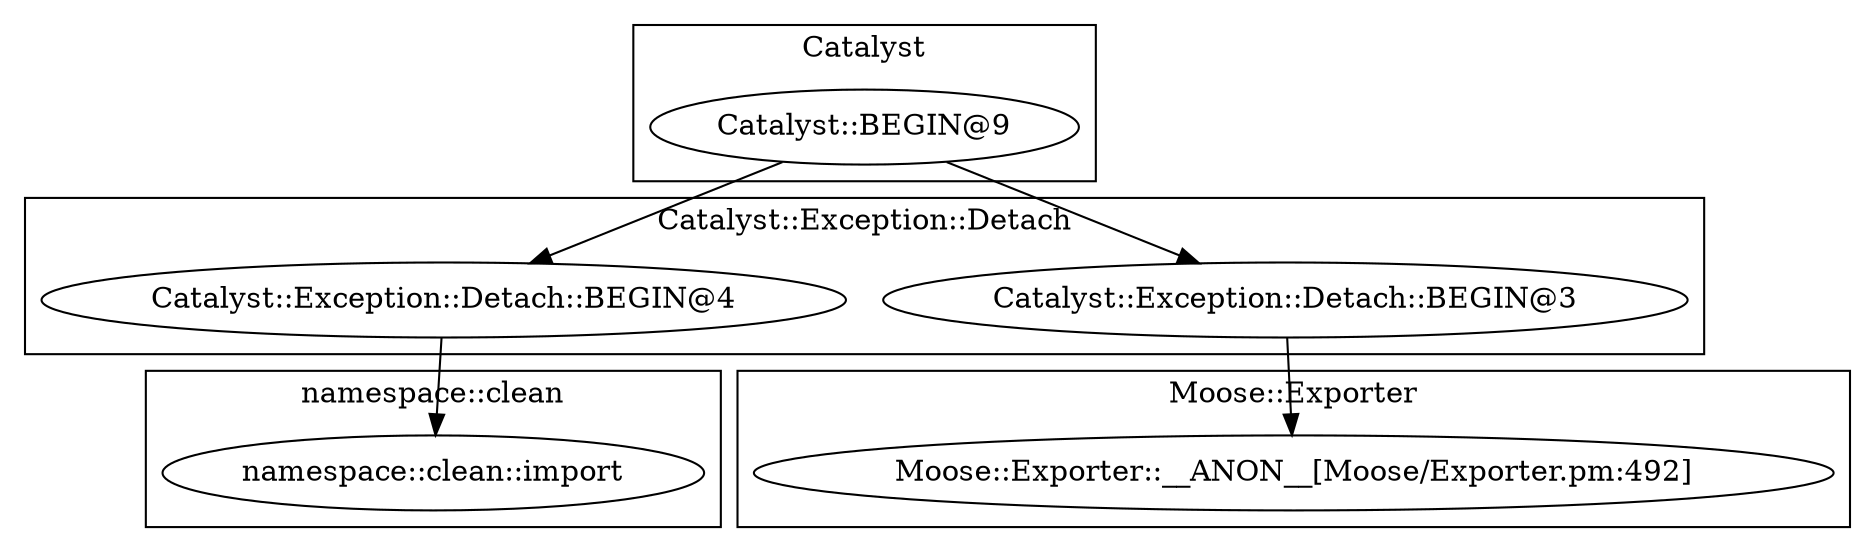 digraph {
graph [overlap=false]
subgraph cluster_Catalyst {
	label="Catalyst";
	"Catalyst::BEGIN@9";
}
subgraph cluster_namespace_clean {
	label="namespace::clean";
	"namespace::clean::import";
}
subgraph cluster_Catalyst_Exception_Detach {
	label="Catalyst::Exception::Detach";
	"Catalyst::Exception::Detach::BEGIN@4";
	"Catalyst::Exception::Detach::BEGIN@3";
}
subgraph cluster_Moose_Exporter {
	label="Moose::Exporter";
	"Moose::Exporter::__ANON__[Moose/Exporter.pm:492]";
}
"Catalyst::BEGIN@9" -> "Catalyst::Exception::Detach::BEGIN@4";
"Catalyst::Exception::Detach::BEGIN@4" -> "namespace::clean::import";
"Catalyst::Exception::Detach::BEGIN@3" -> "Moose::Exporter::__ANON__[Moose/Exporter.pm:492]";
"Catalyst::BEGIN@9" -> "Catalyst::Exception::Detach::BEGIN@3";
}
